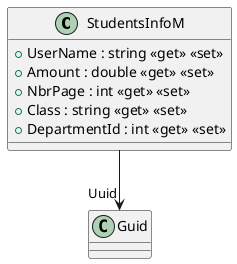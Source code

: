@startuml
class StudentsInfoM {
    + UserName : string <<get>> <<set>>
    + Amount : double <<get>> <<set>>
    + NbrPage : int <<get>> <<set>>
    + Class : string <<get>> <<set>>
    + DepartmentId : int <<get>> <<set>>
}
StudentsInfoM --> "Uuid" Guid
@enduml
